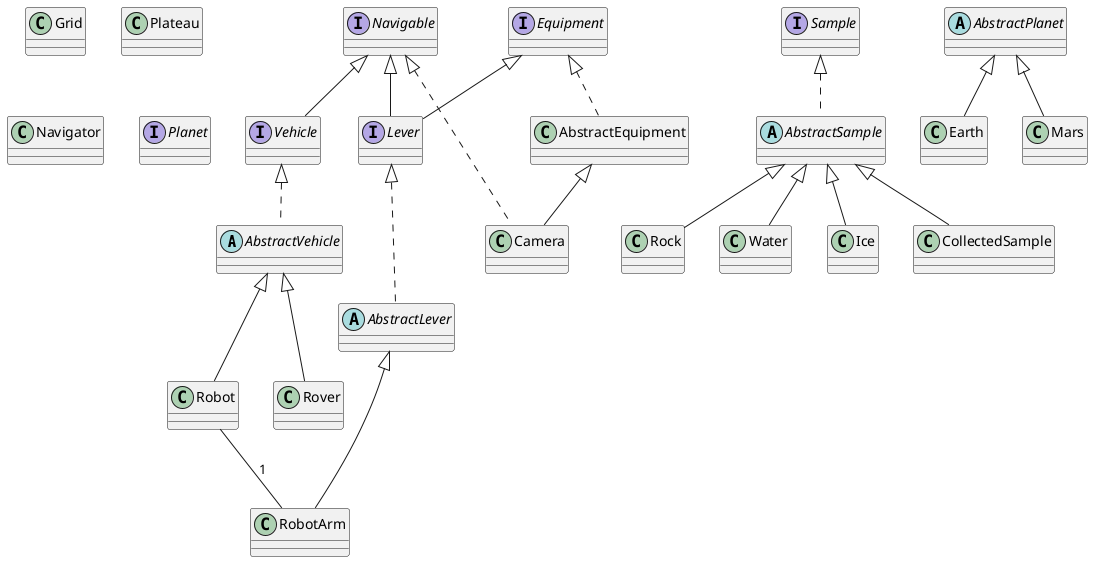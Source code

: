 @startuml
'https://plantuml.com/class-diagram
abstract class AbstractVehicle implements Vehicle{
}
interface Vehicle extends Navigable{
}

class Robot extends AbstractVehicle{
}
interface Lever extends Equipment,Navigable{}
abstract class AbstractLever implements Lever{}
class RobotArm extends AbstractLever{}
class Rover extends AbstractVehicle{}
class Grid{}

class Plateau{}
interface Equipment{}
class AbstractEquipment implements Equipment{}

class Camera extends AbstractEquipment implements Navigable{}
interface Sample{}
abstract class AbstractSample implements Sample{}
class Rock extends AbstractSample{
}
class Water extends AbstractSample{
}
class Ice extends AbstractSample{
}
class CollectedSample extends AbstractSample{}
interface Navigable{}

class Navigator{
}


Robot -- RobotArm :1

interface Planet{}
abstract class AbstractPlanet{}

class Earth extends AbstractPlanet{}
class Mars extends AbstractPlanet{}

@enduml